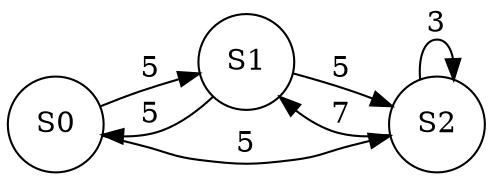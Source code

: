 digraph Markov {
	rankdir=LR size="8,5"
	node [shape=circle]
	S0
	S1
	S2
	S0 -> S1 [label=5]
	S0 -> S2 [label=5]
	S1 -> S0 [label=5]
	S1 -> S2 [label=5]
	S2 -> S2 [label=3]
	S2 -> S1 [label=7]
}
